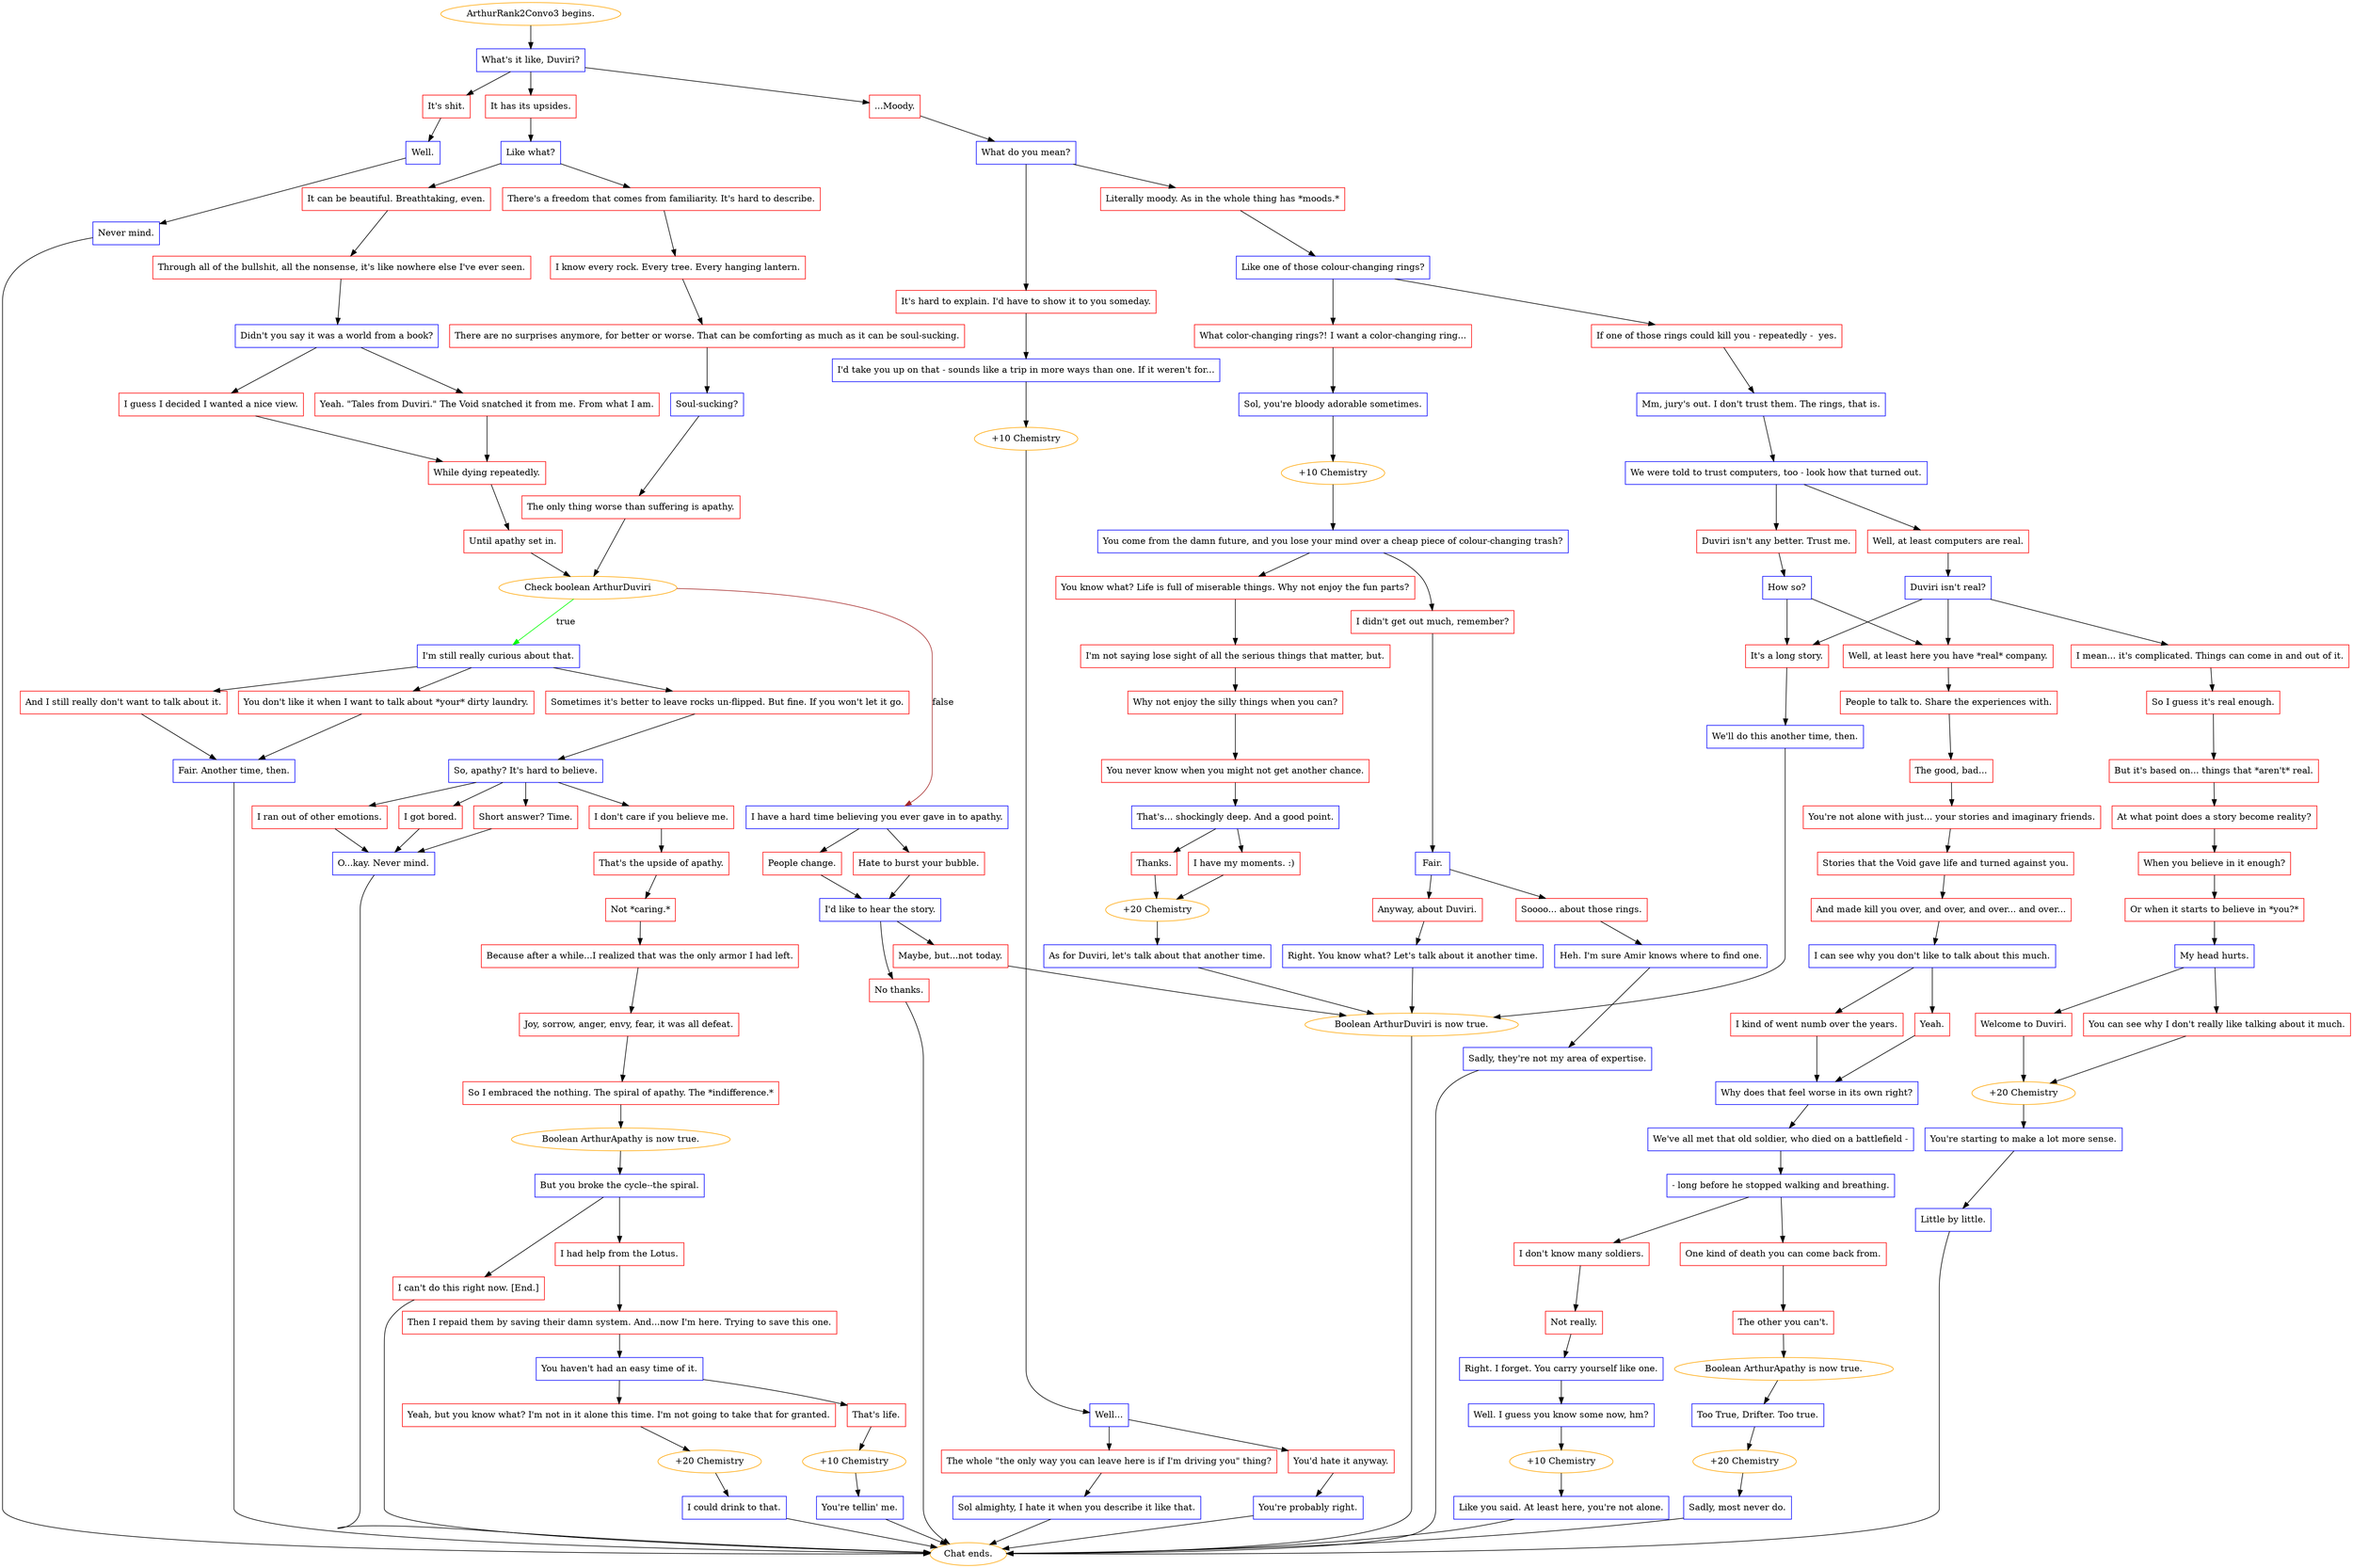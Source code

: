 digraph {
	"ArthurRank2Convo3 begins." [color=orange];
		"ArthurRank2Convo3 begins." -> 191;
	191 [label="What's it like, Duviri?",shape=box,color=blue];
		191 -> 192;
		191 -> 49;
		191 -> 136;
	192 [label="It has its upsides.",shape=box,color=red];
		192 -> 193;
	49 [label="...Moody.",shape=box,color=red];
		49 -> 48;
	136 [label="It's shit.",shape=box,color=red];
		136 -> 137;
	193 [label="Like what?",shape=box,color=blue];
		193 -> 194;
		193 -> 195;
	48 [label="What do you mean?",shape=box,color=blue];
		48 -> 50;
		48 -> 51;
	137 [label="Well.",shape=box,color=blue];
		137 -> 138;
	194 [label="It can be beautiful. Breathtaking, even.",shape=box,color=red];
		194 -> 196;
	195 [label="There's a freedom that comes from familiarity. It's hard to describe.",shape=box,color=red];
		195 -> 197;
	50 [label="Literally moody. As in the whole thing has *moods.*",shape=box,color=red];
		50 -> 52;
	51 [label="It's hard to explain. I'd have to show it to you someday.",shape=box,color=red];
		51 -> 53;
	138 [label="Never mind.",shape=box,color=blue];
		138 -> "Chat ends.";
	196 [label="Through all of the bullshit, all the nonsense, it's like nowhere else I've ever seen.",shape=box,color=red];
		196 -> 200;
	197 [label="I know every rock. Every tree. Every hanging lantern.",shape=box,color=red];
		197 -> 198;
	52 [label="Like one of those colour-changing rings?",shape=box,color=blue];
		52 -> 54;
		52 -> 55;
	53 [label="I'd take you up on that - sounds like a trip in more ways than one. If it weren't for...",shape=box,color=blue];
		53 -> 3142;
	"Chat ends." [color=orange];
	200 [label="Didn't you say it was a world from a book?",shape=box,color=blue];
		200 -> 201;
		200 -> 202;
	198 [label="There are no surprises anymore, for better or worse. That can be comforting as much as it can be soul-sucking.",shape=box,color=red];
		198 -> 199;
	54 [label="If one of those rings could kill you - repeatedly -  yes.",shape=box,color=red];
		54 -> 56;
	55 [label="What color-changing rings?! I want a color-changing ring...",shape=box,color=red];
		55 -> 113;
	3142 [label="+10 Chemistry",color=orange];
		3142 -> 105;
	201 [label="Yeah. \"Tales from Duviri.\" The Void snatched it from me. From what I am.",shape=box,color=red];
		201 -> 203;
	202 [label="I guess I decided I wanted a nice view.",shape=box,color=red];
		202 -> 203;
	199 [label="Soul-sucking?",shape=box,color=blue];
		199 -> 206;
	56 [label="Mm, jury's out. I don't trust them. The rings, that is.",shape=box,color=blue];
		56 -> 57;
	113 [label="Sol, you're bloody adorable sometimes.",shape=box,color=blue];
		113 -> 112;
	105 [label="Well...",shape=box,color=blue];
		105 -> 106;
		105 -> 139;
	203 [label="While dying repeatedly.",shape=box,color=red];
		203 -> 204;
	206 [label="The only thing worse than suffering is apathy.",shape=box,color=red];
		206 -> 205;
	57 [label="We were told to trust computers, too - look how that turned out.",shape=box,color=blue];
		57 -> 58;
		57 -> 59;
	112 [label="+10 Chemistry",color=orange];
		112 -> 114;
	106 [label="You'd hate it anyway.",shape=box,color=red];
		106 -> 108;
	139 [label="The whole \"the only way you can leave here is if I'm driving you\" thing?",shape=box,color=red];
		139 -> 109;
	204 [label="Until apathy set in.",shape=box,color=red];
		204 -> 205;
	205 [label="Check boolean ArthurDuviri",color=orange];
		205 -> 207 [label=true,color=green];
		205 -> 208 [label=false,color=brown];
	58 [label="Duviri isn't any better. Trust me.",shape=box,color=red];
		58 -> 61;
	59 [label="Well, at least computers are real.",shape=box,color=red];
		59 -> 62;
	114 [label="You come from the damn future, and you lose your mind over a cheap piece of colour-changing trash?",shape=box,color=blue];
		114 -> 115;
		114 -> 116;
	108 [label="You're probably right.",shape=box,color=blue];
		108 -> "Chat ends.";
	109 [label="Sol almighty, I hate it when you describe it like that.",shape=box,color=blue];
		109 -> "Chat ends.";
	207 [label="I'm still really curious about that.",shape=box,color=blue];
		207 -> 209;
		207 -> 210;
		207 -> 211;
	208 [label="I have a hard time believing you ever gave in to apathy.",shape=box,color=blue];
		208 -> 41;
		208 -> 42;
	61 [label="How so?",shape=box,color=blue];
		61 -> 60;
		61 -> 63;
	62 [label="Duviri isn't real?",shape=box,color=blue];
		62 -> 60;
		62 -> 63;
		62 -> 64;
	115 [label="You know what? Life is full of miserable things. Why not enjoy the fun parts?",shape=box,color=red];
		115 -> 118;
	116 [label="I didn't get out much, remember?",shape=box,color=red];
		116 -> 117;
	209 [label="And I still really don't want to talk about it.",shape=box,color=red];
		209 -> 213;
	210 [label="You don't like it when I want to talk about *your* dirty laundry.",shape=box,color=red];
		210 -> 213;
	211 [label="Sometimes it's better to leave rocks un-flipped. But fine. If you won't let it go.",shape=box,color=red];
		211 -> 212;
	41 [label="Hate to burst your bubble.",shape=box,color=red];
		41 -> 40;
	42 [label="People change.",shape=box,color=red];
		42 -> 40;
	60 [label="Well, at least here you have *real* company.",shape=box,color=red];
		60 -> 65;
	63 [label="It's a long story.",shape=box,color=red];
		63 -> 90;
	64 [label="I mean... it's complicated. Things can come in and out of it.",shape=box,color=red];
		64 -> 93;
	118 [label="I'm not saying lose sight of all the serious things that matter, but.",shape=box,color=red];
		118 -> 119;
	117 [label="Fair.",shape=box,color=blue];
		117 -> 121;
		117 -> 122;
	213 [label="Fair. Another time, then.",shape=box,color=blue];
		213 -> "Chat ends.";
	212 [label="So, apathy? It's hard to believe.",shape=box,color=blue];
		212 -> 216;
		212 -> 217;
		212 -> 218;
		212 -> 219;
	40 [label="I'd like to hear the story.",shape=box,color=blue];
		40 -> 43;
		40 -> 44;
	65 [label="People to talk to. Share the experiences with.",shape=box,color=red];
		65 -> 66;
	90 [label="We'll do this another time, then.",shape=box,color=blue];
		90 -> "/EE/Types/Engine/SetBooleanDialogueNode:ArthurDuviri:Chat ends.";
	93 [label="So I guess it's real enough.",shape=box,color=red];
		93 -> 94;
	119 [label="Why not enjoy the silly things when you can?",shape=box,color=red];
		119 -> 120;
	121 [label="Anyway, about Duviri.",shape=box,color=red];
		121 -> 123;
	122 [label="Soooo... about those rings.",shape=box,color=red];
		122 -> 124;
	216 [label="Short answer? Time.",shape=box,color=red];
		216 -> 215;
	217 [label="I don't care if you believe me.",shape=box,color=red];
		217 -> 1;
	218 [label="I ran out of other emotions.",shape=box,color=red];
		218 -> 215;
	219 [label="I got bored.",shape=box,color=red];
		219 -> 215;
	43 [label="Maybe, but...not today.",shape=box,color=red];
		43 -> "/EE/Types/Engine/SetBooleanDialogueNode:ArthurDuviri:Chat ends.";
	44 [label="No thanks.",shape=box,color=red];
		44 -> "Chat ends.";
	66 [label="The good, bad...",shape=box,color=red];
		66 -> 67;
	"/EE/Types/Engine/SetBooleanDialogueNode:ArthurDuviri:Chat ends." [label="Boolean ArthurDuviri is now true.",color=orange];
		"/EE/Types/Engine/SetBooleanDialogueNode:ArthurDuviri:Chat ends." -> "Chat ends.";
	94 [label="But it's based on... things that *aren't* real.",shape=box,color=red];
		94 -> 95;
	120 [label="You never know when you might not get another chance.",shape=box,color=red];
		120 -> 129;
	123 [label="Right. You know what? Let's talk about it another time.",shape=box,color=blue];
		123 -> "/EE/Types/Engine/SetBooleanDialogueNode:ArthurDuviri:Chat ends.";
	124 [label="Heh. I'm sure Amir knows where to find one.",shape=box,color=blue];
		124 -> 125;
	215 [label="O...kay. Never mind.",shape=box,color=blue];
		215 -> "Chat ends.";
	1 [label="That's the upside of apathy.",shape=box,color=red];
		1 -> 2;
	67 [label="You're not alone with just... your stories and imaginary friends.",shape=box,color=red];
		67 -> 68;
	95 [label="At what point does a story become reality?",shape=box,color=red];
		95 -> 96;
	129 [label="That's... shockingly deep. And a good point.",shape=box,color=blue];
		129 -> 130;
		129 -> 131;
	125 [label="Sadly, they're not my area of expertise.",shape=box,color=blue];
		125 -> "Chat ends.";
	2 [label="Not *caring.*",shape=box,color=red];
		2 -> 3;
	68 [label="Stories that the Void gave life and turned against you.",shape=box,color=red];
		68 -> 69;
	96 [label="When you believe in it enough?",shape=box,color=red];
		96 -> 97;
	130 [label="Thanks.",shape=box,color=red];
		130 -> 134;
	131 [label="I have my moments. :)",shape=box,color=red];
		131 -> 134;
	3 [label="Because after a while...I realized that was the only armor I had left.",shape=box,color=red];
		3 -> 4;
	69 [label="And made kill you over, and over, and over... and over...",shape=box,color=red];
		69 -> 70;
	97 [label="Or when it starts to believe in *you?*",shape=box,color=red];
		97 -> 98;
	134 [label="+20 Chemistry",color=orange];
		134 -> 132;
	4 [label="Joy, sorrow, anger, envy, fear, it was all defeat.",shape=box,color=red];
		4 -> 5;
	70 [label="I can see why you don't like to talk about this much.",shape=box,color=blue];
		70 -> 71;
		70 -> 72;
	98 [label="My head hurts.",shape=box,color=blue];
		98 -> 99;
		98 -> 100;
	132 [label="As for Duviri, let's talk about that another time.",shape=box,color=blue];
		132 -> "/EE/Types/Engine/SetBooleanDialogueNode:ArthurDuviri:Chat ends.";
	5 [label="So I embraced the nothing. The spiral of apathy. The *indifference.*",shape=box,color=red];
		5 -> "/EE/Types/Engine/SetBooleanDialogueNode:ArthurApathy:7";
	71 [label="Yeah.",shape=box,color=red];
		71 -> 73;
	72 [label="I kind of went numb over the years.",shape=box,color=red];
		72 -> 73;
	99 [label="Welcome to Duviri.",shape=box,color=red];
		99 -> 103;
	100 [label="You can see why I don't really like talking about it much.",shape=box,color=red];
		100 -> 103;
	"/EE/Types/Engine/SetBooleanDialogueNode:ArthurApathy:7" [label="Boolean ArthurApathy is now true.",color=orange];
		"/EE/Types/Engine/SetBooleanDialogueNode:ArthurApathy:7" -> 7;
	73 [label="Why does that feel worse in its own right?",shape=box,color=blue];
		73 -> 74;
	103 [label="+20 Chemistry",color=orange];
		103 -> 101;
	7 [label="But you broke the cycle--the spiral.",shape=box,color=blue];
		7 -> 9;
		7 -> 8;
	74 [label="We've all met that old soldier, who died on a battlefield -",shape=box,color=blue];
		74 -> 75;
	101 [label="You're starting to make a lot more sense.",shape=box,color=blue];
		101 -> 102;
	9 [label="I had help from the Lotus.",shape=box,color=red];
		9 -> 10;
	8 [label="I can't do this right now. [End.]",shape=box,color=red];
		8 -> "Chat ends.";
	75 [label="- long before he stopped walking and breathing.",shape=box,color=blue];
		75 -> 76;
		75 -> 77;
	102 [label="Little by little.",shape=box,color=blue];
		102 -> "Chat ends.";
	10 [label="Then I repaid them by saving their damn system. And...now I'm here. Trying to save this one.",shape=box,color=red];
		10 -> 11;
	76 [label="One kind of death you can come back from.",shape=box,color=red];
		76 -> 79;
	77 [label="I don't know many soldiers.",shape=box,color=red];
		77 -> 78;
	11 [label="You haven't had an easy time of it.",shape=box,color=blue];
		11 -> 12;
		11 -> 13;
	79 [label="The other you can't.",shape=box,color=red];
		79 -> "/EE/Types/Engine/SetBooleanDialogueNode:ArthurApathy:86";
	78 [label="Not really.",shape=box,color=red];
		78 -> 81;
	12 [label="That's life.",shape=box,color=red];
		12 -> 17;
	13 [label="Yeah, but you know what? I'm not in it alone this time. I'm not going to take that for granted.",shape=box,color=red];
		13 -> 16;
	"/EE/Types/Engine/SetBooleanDialogueNode:ArthurApathy:86" [label="Boolean ArthurApathy is now true.",color=orange];
		"/EE/Types/Engine/SetBooleanDialogueNode:ArthurApathy:86" -> 86;
	81 [label="Right. I forget. You carry yourself like one.",shape=box,color=blue];
		81 -> 82;
	17 [label="+10 Chemistry",color=orange];
		17 -> 14;
	16 [label="+20 Chemistry",color=orange];
		16 -> 15;
	86 [label="Too True, Drifter. Too true.",shape=box,color=blue];
		86 -> 88;
	82 [label="Well. I guess you know some now, hm?",shape=box,color=blue];
		82 -> 84;
	14 [label="You're tellin' me.",shape=box,color=blue];
		14 -> "Chat ends.";
	15 [label="I could drink to that.",shape=box,color=blue];
		15 -> "Chat ends.";
	88 [label="+20 Chemistry",color=orange];
		88 -> 87;
	84 [label="+10 Chemistry",color=orange];
		84 -> 83;
	87 [label="Sadly, most never do.",shape=box,color=blue];
		87 -> "Chat ends.";
	83 [label="Like you said. At least here, you're not alone.",shape=box,color=blue];
		83 -> "Chat ends.";
}